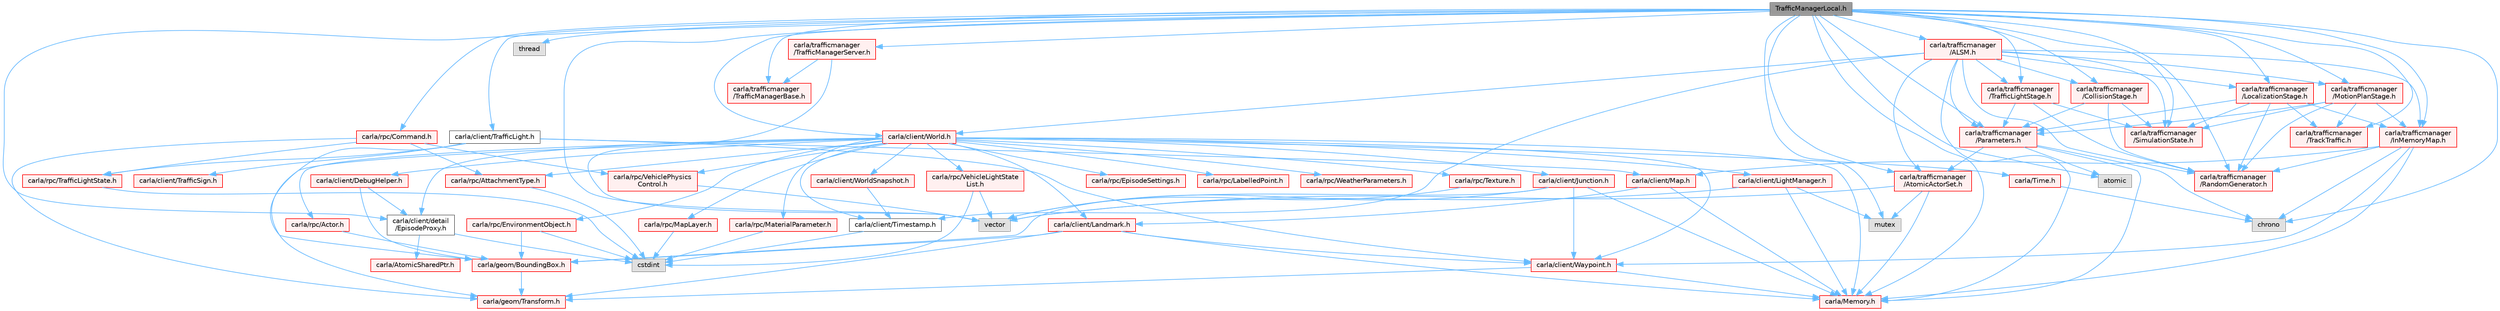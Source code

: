 digraph "TrafficManagerLocal.h"
{
 // INTERACTIVE_SVG=YES
 // LATEX_PDF_SIZE
  bgcolor="transparent";
  edge [fontname=Helvetica,fontsize=10,labelfontname=Helvetica,labelfontsize=10];
  node [fontname=Helvetica,fontsize=10,shape=box,height=0.2,width=0.4];
  Node1 [id="Node000001",label="TrafficManagerLocal.h",height=0.2,width=0.4,color="gray40", fillcolor="grey60", style="filled", fontcolor="black",tooltip=" "];
  Node1 -> Node2 [id="edge1_Node000001_Node000002",color="steelblue1",style="solid",tooltip=" "];
  Node2 [id="Node000002",label="atomic",height=0.2,width=0.4,color="grey60", fillcolor="#E0E0E0", style="filled",tooltip=" "];
  Node1 -> Node3 [id="edge2_Node000001_Node000003",color="steelblue1",style="solid",tooltip=" "];
  Node3 [id="Node000003",label="chrono",height=0.2,width=0.4,color="grey60", fillcolor="#E0E0E0", style="filled",tooltip=" "];
  Node1 -> Node4 [id="edge3_Node000001_Node000004",color="steelblue1",style="solid",tooltip=" "];
  Node4 [id="Node000004",label="mutex",height=0.2,width=0.4,color="grey60", fillcolor="#E0E0E0", style="filled",tooltip=" "];
  Node1 -> Node5 [id="edge4_Node000001_Node000005",color="steelblue1",style="solid",tooltip=" "];
  Node5 [id="Node000005",label="thread",height=0.2,width=0.4,color="grey60", fillcolor="#E0E0E0", style="filled",tooltip=" "];
  Node1 -> Node6 [id="edge5_Node000001_Node000006",color="steelblue1",style="solid",tooltip=" "];
  Node6 [id="Node000006",label="vector",height=0.2,width=0.4,color="grey60", fillcolor="#E0E0E0", style="filled",tooltip=" "];
  Node1 -> Node7 [id="edge6_Node000001_Node000007",color="steelblue1",style="solid",tooltip=" "];
  Node7 [id="Node000007",label="carla/client/detail\l/EpisodeProxy.h",height=0.2,width=0.4,color="grey40", fillcolor="white", style="filled",URL="$dc/dc2/EpisodeProxy_8h.html",tooltip=" "];
  Node7 -> Node8 [id="edge7_Node000007_Node000008",color="steelblue1",style="solid",tooltip=" "];
  Node8 [id="Node000008",label="carla/AtomicSharedPtr.h",height=0.2,width=0.4,color="red", fillcolor="#FFF0F0", style="filled",URL="$df/de2/AtomicSharedPtr_8h.html",tooltip=" "];
  Node7 -> Node10 [id="edge8_Node000007_Node000010",color="steelblue1",style="solid",tooltip=" "];
  Node10 [id="Node000010",label="cstdint",height=0.2,width=0.4,color="grey60", fillcolor="#E0E0E0", style="filled",tooltip=" "];
  Node1 -> Node11 [id="edge9_Node000001_Node000011",color="steelblue1",style="solid",tooltip=" "];
  Node11 [id="Node000011",label="carla/client/TrafficLight.h",height=0.2,width=0.4,color="grey40", fillcolor="white", style="filled",URL="$d5/d9e/TrafficLight_8h.html",tooltip=" "];
  Node11 -> Node12 [id="edge10_Node000011_Node000012",color="steelblue1",style="solid",tooltip=" "];
  Node12 [id="Node000012",label="carla/client/TrafficSign.h",height=0.2,width=0.4,color="red", fillcolor="#FFF0F0", style="filled",URL="$d6/d83/TrafficSign_8h.html",tooltip=" "];
  Node11 -> Node107 [id="edge11_Node000011_Node000107",color="steelblue1",style="solid",tooltip=" "];
  Node107 [id="Node000107",label="carla/rpc/TrafficLightState.h",height=0.2,width=0.4,color="red", fillcolor="#FFF0F0", style="filled",URL="$d1/d16/LibCarla_2source_2carla_2rpc_2TrafficLightState_8h.html",tooltip=" "];
  Node107 -> Node10 [id="edge12_Node000107_Node000010",color="steelblue1",style="solid",tooltip=" "];
  Node11 -> Node64 [id="edge13_Node000011_Node000064",color="steelblue1",style="solid",tooltip=" "];
  Node64 [id="Node000064",label="carla/client/Waypoint.h",height=0.2,width=0.4,color="red", fillcolor="#FFF0F0", style="filled",URL="$d0/d47/client_2Waypoint_8h.html",tooltip=" "];
  Node64 -> Node18 [id="edge14_Node000064_Node000018",color="steelblue1",style="solid",tooltip=" "];
  Node18 [id="Node000018",label="carla/Memory.h",height=0.2,width=0.4,color="red", fillcolor="#FFF0F0", style="filled",URL="$de/d5c/Memory_8h.html",tooltip=" "];
  Node64 -> Node39 [id="edge15_Node000064_Node000039",color="steelblue1",style="solid",tooltip=" "];
  Node39 [id="Node000039",label="carla/geom/Transform.h",height=0.2,width=0.4,color="red", fillcolor="#FFF0F0", style="filled",URL="$de/d17/geom_2Transform_8h.html",tooltip=" "];
  Node11 -> Node177 [id="edge16_Node000011_Node000177",color="steelblue1",style="solid",tooltip=" "];
  Node177 [id="Node000177",label="carla/client/Map.h",height=0.2,width=0.4,color="red", fillcolor="#FFF0F0", style="filled",URL="$d4/d9d/client_2Map_8h.html",tooltip=" "];
  Node177 -> Node18 [id="edge17_Node000177_Node000018",color="steelblue1",style="solid",tooltip=" "];
  Node177 -> Node63 [id="edge18_Node000177_Node000063",color="steelblue1",style="solid",tooltip=" "];
  Node63 [id="Node000063",label="carla/client/Landmark.h",height=0.2,width=0.4,color="red", fillcolor="#FFF0F0", style="filled",URL="$db/d18/Landmark_8h.html",tooltip=" "];
  Node63 -> Node18 [id="edge19_Node000063_Node000018",color="steelblue1",style="solid",tooltip=" "];
  Node63 -> Node64 [id="edge20_Node000063_Node000064",color="steelblue1",style="solid",tooltip=" "];
  Node63 -> Node39 [id="edge21_Node000063_Node000039",color="steelblue1",style="solid",tooltip=" "];
  Node63 -> Node29 [id="edge22_Node000063_Node000029",color="steelblue1",style="solid",tooltip=" "];
  Node29 [id="Node000029",label="carla/geom/BoundingBox.h",height=0.2,width=0.4,color="red", fillcolor="#FFF0F0", style="filled",URL="$d2/dfe/LibCarla_2source_2carla_2geom_2BoundingBox_8h.html",tooltip=" "];
  Node29 -> Node39 [id="edge23_Node000029_Node000039",color="steelblue1",style="solid",tooltip=" "];
  Node11 -> Node29 [id="edge24_Node000011_Node000029",color="steelblue1",style="solid",tooltip=" "];
  Node1 -> Node25 [id="edge25_Node000001_Node000025",color="steelblue1",style="solid",tooltip=" "];
  Node25 [id="Node000025",label="carla/client/World.h",height=0.2,width=0.4,color="red", fillcolor="#FFF0F0", style="filled",URL="$dd/d5b/World_8h.html",tooltip=" "];
  Node25 -> Node18 [id="edge26_Node000025_Node000018",color="steelblue1",style="solid",tooltip=" "];
  Node25 -> Node26 [id="edge27_Node000025_Node000026",color="steelblue1",style="solid",tooltip=" "];
  Node26 [id="Node000026",label="carla/Time.h",height=0.2,width=0.4,color="red", fillcolor="#FFF0F0", style="filled",URL="$d2/d33/Time_8h.html",tooltip=" "];
  Node26 -> Node3 [id="edge28_Node000026_Node000003",color="steelblue1",style="solid",tooltip=" "];
  Node25 -> Node28 [id="edge29_Node000025_Node000028",color="steelblue1",style="solid",tooltip=" "];
  Node28 [id="Node000028",label="carla/client/DebugHelper.h",height=0.2,width=0.4,color="red", fillcolor="#FFF0F0", style="filled",URL="$d1/dbe/DebugHelper_8h.html",tooltip=" "];
  Node28 -> Node7 [id="edge30_Node000028_Node000007",color="steelblue1",style="solid",tooltip=" "];
  Node28 -> Node29 [id="edge31_Node000028_Node000029",color="steelblue1",style="solid",tooltip=" "];
  Node25 -> Node63 [id="edge32_Node000025_Node000063",color="steelblue1",style="solid",tooltip=" "];
  Node25 -> Node64 [id="edge33_Node000025_Node000064",color="steelblue1",style="solid",tooltip=" "];
  Node25 -> Node90 [id="edge34_Node000025_Node000090",color="steelblue1",style="solid",tooltip=" "];
  Node90 [id="Node000090",label="carla/client/Junction.h",height=0.2,width=0.4,color="red", fillcolor="#FFF0F0", style="filled",URL="$dd/d55/client_2Junction_8h.html",tooltip=" "];
  Node90 -> Node18 [id="edge35_Node000090_Node000018",color="steelblue1",style="solid",tooltip=" "];
  Node90 -> Node29 [id="edge36_Node000090_Node000029",color="steelblue1",style="solid",tooltip=" "];
  Node90 -> Node64 [id="edge37_Node000090_Node000064",color="steelblue1",style="solid",tooltip=" "];
  Node90 -> Node6 [id="edge38_Node000090_Node000006",color="steelblue1",style="solid",tooltip=" "];
  Node25 -> Node94 [id="edge39_Node000025_Node000094",color="steelblue1",style="solid",tooltip=" "];
  Node94 [id="Node000094",label="carla/client/LightManager.h",height=0.2,width=0.4,color="red", fillcolor="#FFF0F0", style="filled",URL="$dd/d9a/LightManager_8h.html",tooltip=" "];
  Node94 -> Node4 [id="edge40_Node000094_Node000004",color="steelblue1",style="solid",tooltip=" "];
  Node94 -> Node6 [id="edge41_Node000094_Node000006",color="steelblue1",style="solid",tooltip=" "];
  Node94 -> Node18 [id="edge42_Node000094_Node000018",color="steelblue1",style="solid",tooltip=" "];
  Node25 -> Node100 [id="edge43_Node000025_Node000100",color="steelblue1",style="solid",tooltip=" "];
  Node100 [id="Node000100",label="carla/client/Timestamp.h",height=0.2,width=0.4,color="grey40", fillcolor="white", style="filled",URL="$d7/d66/Timestamp_8h.html",tooltip=" "];
  Node100 -> Node10 [id="edge44_Node000100_Node000010",color="steelblue1",style="solid",tooltip=" "];
  Node25 -> Node101 [id="edge45_Node000025_Node000101",color="steelblue1",style="solid",tooltip=" "];
  Node101 [id="Node000101",label="carla/client/WorldSnapshot.h",height=0.2,width=0.4,color="red", fillcolor="#FFF0F0", style="filled",URL="$df/d11/WorldSnapshot_8h.html",tooltip=" "];
  Node101 -> Node100 [id="edge46_Node000101_Node000100",color="steelblue1",style="solid",tooltip=" "];
  Node25 -> Node7 [id="edge47_Node000025_Node000007",color="steelblue1",style="solid",tooltip=" "];
  Node25 -> Node39 [id="edge48_Node000025_Node000039",color="steelblue1",style="solid",tooltip=" "];
  Node25 -> Node130 [id="edge49_Node000025_Node000130",color="steelblue1",style="solid",tooltip=" "];
  Node130 [id="Node000130",label="carla/rpc/Actor.h",height=0.2,width=0.4,color="red", fillcolor="#FFF0F0", style="filled",URL="$d8/d73/rpc_2Actor_8h.html",tooltip=" "];
  Node130 -> Node29 [id="edge50_Node000130_Node000029",color="steelblue1",style="solid",tooltip=" "];
  Node25 -> Node147 [id="edge51_Node000025_Node000147",color="steelblue1",style="solid",tooltip=" "];
  Node147 [id="Node000147",label="carla/rpc/AttachmentType.h",height=0.2,width=0.4,color="red", fillcolor="#FFF0F0", style="filled",URL="$d9/df7/AttachmentType_8h.html",tooltip=" "];
  Node147 -> Node10 [id="edge52_Node000147_Node000010",color="steelblue1",style="solid",tooltip=" "];
  Node25 -> Node148 [id="edge53_Node000025_Node000148",color="steelblue1",style="solid",tooltip=" "];
  Node148 [id="Node000148",label="carla/rpc/EpisodeSettings.h",height=0.2,width=0.4,color="red", fillcolor="#FFF0F0", style="filled",URL="$db/df7/LibCarla_2source_2carla_2rpc_2EpisodeSettings_8h.html",tooltip=" "];
  Node25 -> Node153 [id="edge54_Node000025_Node000153",color="steelblue1",style="solid",tooltip=" "];
  Node153 [id="Node000153",label="carla/rpc/EnvironmentObject.h",height=0.2,width=0.4,color="red", fillcolor="#FFF0F0", style="filled",URL="$de/d10/LibCarla_2source_2carla_2rpc_2EnvironmentObject_8h.html",tooltip=" "];
  Node153 -> Node10 [id="edge55_Node000153_Node000010",color="steelblue1",style="solid",tooltip=" "];
  Node153 -> Node29 [id="edge56_Node000153_Node000029",color="steelblue1",style="solid",tooltip=" "];
  Node25 -> Node155 [id="edge57_Node000025_Node000155",color="steelblue1",style="solid",tooltip=" "];
  Node155 [id="Node000155",label="carla/rpc/LabelledPoint.h",height=0.2,width=0.4,color="red", fillcolor="#FFF0F0", style="filled",URL="$d2/dd4/LabelledPoint_8h.html",tooltip=" "];
  Node25 -> Node157 [id="edge58_Node000025_Node000157",color="steelblue1",style="solid",tooltip=" "];
  Node157 [id="Node000157",label="carla/rpc/MapLayer.h",height=0.2,width=0.4,color="red", fillcolor="#FFF0F0", style="filled",URL="$d0/dc2/MapLayer_8h.html",tooltip=" "];
  Node157 -> Node10 [id="edge59_Node000157_Node000010",color="steelblue1",style="solid",tooltip=" "];
  Node25 -> Node158 [id="edge60_Node000025_Node000158",color="steelblue1",style="solid",tooltip=" "];
  Node158 [id="Node000158",label="carla/rpc/VehiclePhysics\lControl.h",height=0.2,width=0.4,color="red", fillcolor="#FFF0F0", style="filled",URL="$d1/d8e/LibCarla_2source_2carla_2rpc_2VehiclePhysicsControl_8h.html",tooltip=" "];
  Node158 -> Node6 [id="edge61_Node000158_Node000006",color="steelblue1",style="solid",tooltip=" "];
  Node25 -> Node165 [id="edge62_Node000025_Node000165",color="steelblue1",style="solid",tooltip=" "];
  Node165 [id="Node000165",label="carla/rpc/WeatherParameters.h",height=0.2,width=0.4,color="red", fillcolor="#FFF0F0", style="filled",URL="$da/d0c/LibCarla_2source_2carla_2rpc_2WeatherParameters_8h.html",tooltip=" "];
  Node25 -> Node168 [id="edge63_Node000025_Node000168",color="steelblue1",style="solid",tooltip=" "];
  Node168 [id="Node000168",label="carla/rpc/VehicleLightState\lList.h",height=0.2,width=0.4,color="red", fillcolor="#FFF0F0", style="filled",URL="$d8/d09/VehicleLightStateList_8h.html",tooltip=" "];
  Node168 -> Node10 [id="edge64_Node000168_Node000010",color="steelblue1",style="solid",tooltip=" "];
  Node168 -> Node6 [id="edge65_Node000168_Node000006",color="steelblue1",style="solid",tooltip=" "];
  Node25 -> Node172 [id="edge66_Node000025_Node000172",color="steelblue1",style="solid",tooltip=" "];
  Node172 [id="Node000172",label="carla/rpc/Texture.h",height=0.2,width=0.4,color="red", fillcolor="#FFF0F0", style="filled",URL="$d9/dbf/Texture_8h.html",tooltip=" "];
  Node172 -> Node6 [id="edge67_Node000172_Node000006",color="steelblue1",style="solid",tooltip=" "];
  Node25 -> Node173 [id="edge68_Node000025_Node000173",color="steelblue1",style="solid",tooltip=" "];
  Node173 [id="Node000173",label="carla/rpc/MaterialParameter.h",height=0.2,width=0.4,color="red", fillcolor="#FFF0F0", style="filled",URL="$d7/d10/MaterialParameter_8h.html",tooltip=" "];
  Node173 -> Node10 [id="edge69_Node000173_Node000010",color="steelblue1",style="solid",tooltip=" "];
  Node1 -> Node18 [id="edge70_Node000001_Node000018",color="steelblue1",style="solid",tooltip=" "];
  Node1 -> Node195 [id="edge71_Node000001_Node000195",color="steelblue1",style="solid",tooltip=" "];
  Node195 [id="Node000195",label="carla/rpc/Command.h",height=0.2,width=0.4,color="red", fillcolor="#FFF0F0", style="filled",URL="$d1/d55/Command_8h.html",tooltip=" "];
  Node195 -> Node39 [id="edge72_Node000195_Node000039",color="steelblue1",style="solid",tooltip=" "];
  Node195 -> Node147 [id="edge73_Node000195_Node000147",color="steelblue1",style="solid",tooltip=" "];
  Node195 -> Node107 [id="edge74_Node000195_Node000107",color="steelblue1",style="solid",tooltip=" "];
  Node195 -> Node158 [id="edge75_Node000195_Node000158",color="steelblue1",style="solid",tooltip=" "];
  Node1 -> Node199 [id="edge76_Node000001_Node000199",color="steelblue1",style="solid",tooltip=" "];
  Node199 [id="Node000199",label="carla/trafficmanager\l/AtomicActorSet.h",height=0.2,width=0.4,color="red", fillcolor="#FFF0F0", style="filled",URL="$dd/dfa/AtomicActorSet_8h.html",tooltip=" "];
  Node199 -> Node4 [id="edge77_Node000199_Node000004",color="steelblue1",style="solid",tooltip=" "];
  Node199 -> Node6 [id="edge78_Node000199_Node000006",color="steelblue1",style="solid",tooltip=" "];
  Node199 -> Node18 [id="edge79_Node000199_Node000018",color="steelblue1",style="solid",tooltip=" "];
  Node1 -> Node200 [id="edge80_Node000001_Node000200",color="steelblue1",style="solid",tooltip=" "];
  Node200 [id="Node000200",label="carla/trafficmanager\l/InMemoryMap.h",height=0.2,width=0.4,color="red", fillcolor="#FFF0F0", style="filled",URL="$d3/d89/InMemoryMap_8h.html",tooltip=" "];
  Node200 -> Node3 [id="edge81_Node000200_Node000003",color="steelblue1",style="solid",tooltip=" "];
  Node200 -> Node177 [id="edge82_Node000200_Node000177",color="steelblue1",style="solid",tooltip=" "];
  Node200 -> Node64 [id="edge83_Node000200_Node000064",color="steelblue1",style="solid",tooltip=" "];
  Node200 -> Node18 [id="edge84_Node000200_Node000018",color="steelblue1",style="solid",tooltip=" "];
  Node200 -> Node201 [id="edge85_Node000200_Node000201",color="steelblue1",style="solid",tooltip=" "];
  Node201 [id="Node000201",label="carla/trafficmanager\l/RandomGenerator.h",height=0.2,width=0.4,color="red", fillcolor="#FFF0F0", style="filled",URL="$db/d7f/RandomGenerator_8h.html",tooltip=" "];
  Node1 -> Node207 [id="edge86_Node000001_Node000207",color="steelblue1",style="solid",tooltip=" "];
  Node207 [id="Node000207",label="carla/trafficmanager\l/Parameters.h",height=0.2,width=0.4,color="red", fillcolor="#FFF0F0", style="filled",URL="$d9/dd7/Parameters_8h.html",tooltip=" "];
  Node207 -> Node2 [id="edge87_Node000207_Node000002",color="steelblue1",style="solid",tooltip=" "];
  Node207 -> Node3 [id="edge88_Node000207_Node000003",color="steelblue1",style="solid",tooltip=" "];
  Node207 -> Node18 [id="edge89_Node000207_Node000018",color="steelblue1",style="solid",tooltip=" "];
  Node207 -> Node199 [id="edge90_Node000207_Node000199",color="steelblue1",style="solid",tooltip=" "];
  Node1 -> Node201 [id="edge91_Node000001_Node000201",color="steelblue1",style="solid",tooltip=" "];
  Node1 -> Node221 [id="edge92_Node000001_Node000221",color="steelblue1",style="solid",tooltip=" "];
  Node221 [id="Node000221",label="carla/trafficmanager\l/SimulationState.h",height=0.2,width=0.4,color="red", fillcolor="#FFF0F0", style="filled",URL="$d5/d3b/SimulationState_8h.html",tooltip=" "];
  Node1 -> Node224 [id="edge93_Node000001_Node000224",color="steelblue1",style="solid",tooltip=" "];
  Node224 [id="Node000224",label="carla/trafficmanager\l/TrackTraffic.h",height=0.2,width=0.4,color="red", fillcolor="#FFF0F0", style="filled",URL="$db/d67/TrackTraffic_8h.html",tooltip=" "];
  Node1 -> Node219 [id="edge94_Node000001_Node000219",color="steelblue1",style="solid",tooltip=" "];
  Node219 [id="Node000219",label="carla/trafficmanager\l/TrafficManagerBase.h",height=0.2,width=0.4,color="red", fillcolor="#FFF0F0", style="filled",URL="$d0/d55/TrafficManagerBase_8h.html",tooltip=" "];
  Node1 -> Node225 [id="edge95_Node000001_Node000225",color="steelblue1",style="solid",tooltip=" "];
  Node225 [id="Node000225",label="carla/trafficmanager\l/TrafficManagerServer.h",height=0.2,width=0.4,color="red", fillcolor="#FFF0F0", style="filled",URL="$d1/da0/TrafficManagerServer_8h.html",tooltip=" "];
  Node225 -> Node6 [id="edge96_Node000225_Node000006",color="steelblue1",style="solid",tooltip=" "];
  Node225 -> Node219 [id="edge97_Node000225_Node000219",color="steelblue1",style="solid",tooltip=" "];
  Node1 -> Node235 [id="edge98_Node000001_Node000235",color="steelblue1",style="solid",tooltip=" "];
  Node235 [id="Node000235",label="carla/trafficmanager\l/ALSM.h",height=0.2,width=0.4,color="red", fillcolor="#FFF0F0", style="filled",URL="$dc/d2c/ALSM_8h.html",tooltip=" "];
  Node235 -> Node100 [id="edge99_Node000235_Node000100",color="steelblue1",style="solid",tooltip=" "];
  Node235 -> Node25 [id="edge100_Node000235_Node000025",color="steelblue1",style="solid",tooltip=" "];
  Node235 -> Node18 [id="edge101_Node000235_Node000018",color="steelblue1",style="solid",tooltip=" "];
  Node235 -> Node199 [id="edge102_Node000235_Node000199",color="steelblue1",style="solid",tooltip=" "];
  Node235 -> Node237 [id="edge103_Node000235_Node000237",color="steelblue1",style="solid",tooltip=" "];
  Node237 [id="Node000237",label="carla/trafficmanager\l/CollisionStage.h",height=0.2,width=0.4,color="red", fillcolor="#FFF0F0", style="filled",URL="$da/d67/CollisionStage_8h.html",tooltip=" "];
  Node237 -> Node207 [id="edge104_Node000237_Node000207",color="steelblue1",style="solid",tooltip=" "];
  Node237 -> Node201 [id="edge105_Node000237_Node000201",color="steelblue1",style="solid",tooltip=" "];
  Node237 -> Node221 [id="edge106_Node000237_Node000221",color="steelblue1",style="solid",tooltip=" "];
  Node235 -> Node200 [id="edge107_Node000235_Node000200",color="steelblue1",style="solid",tooltip=" "];
  Node235 -> Node242 [id="edge108_Node000235_Node000242",color="steelblue1",style="solid",tooltip=" "];
  Node242 [id="Node000242",label="carla/trafficmanager\l/LocalizationStage.h",height=0.2,width=0.4,color="red", fillcolor="#FFF0F0", style="filled",URL="$d9/df4/LocalizationStage_8h.html",tooltip=" "];
  Node242 -> Node200 [id="edge109_Node000242_Node000200",color="steelblue1",style="solid",tooltip=" "];
  Node242 -> Node207 [id="edge110_Node000242_Node000207",color="steelblue1",style="solid",tooltip=" "];
  Node242 -> Node201 [id="edge111_Node000242_Node000201",color="steelblue1",style="solid",tooltip=" "];
  Node242 -> Node224 [id="edge112_Node000242_Node000224",color="steelblue1",style="solid",tooltip=" "];
  Node242 -> Node221 [id="edge113_Node000242_Node000221",color="steelblue1",style="solid",tooltip=" "];
  Node235 -> Node244 [id="edge114_Node000235_Node000244",color="steelblue1",style="solid",tooltip=" "];
  Node244 [id="Node000244",label="carla/trafficmanager\l/MotionPlanStage.h",height=0.2,width=0.4,color="red", fillcolor="#FFF0F0", style="filled",URL="$d3/d00/MotionPlanStage_8h.html",tooltip=" "];
  Node244 -> Node200 [id="edge115_Node000244_Node000200",color="steelblue1",style="solid",tooltip=" "];
  Node244 -> Node207 [id="edge116_Node000244_Node000207",color="steelblue1",style="solid",tooltip=" "];
  Node244 -> Node201 [id="edge117_Node000244_Node000201",color="steelblue1",style="solid",tooltip=" "];
  Node244 -> Node221 [id="edge118_Node000244_Node000221",color="steelblue1",style="solid",tooltip=" "];
  Node244 -> Node224 [id="edge119_Node000244_Node000224",color="steelblue1",style="solid",tooltip=" "];
  Node235 -> Node207 [id="edge120_Node000235_Node000207",color="steelblue1",style="solid",tooltip=" "];
  Node235 -> Node201 [id="edge121_Node000235_Node000201",color="steelblue1",style="solid",tooltip=" "];
  Node235 -> Node221 [id="edge122_Node000235_Node000221",color="steelblue1",style="solid",tooltip=" "];
  Node235 -> Node245 [id="edge123_Node000235_Node000245",color="steelblue1",style="solid",tooltip=" "];
  Node245 [id="Node000245",label="carla/trafficmanager\l/TrafficLightStage.h",height=0.2,width=0.4,color="red", fillcolor="#FFF0F0", style="filled",URL="$d4/d12/TrafficLightStage_8h.html",tooltip=" "];
  Node245 -> Node207 [id="edge124_Node000245_Node000207",color="steelblue1",style="solid",tooltip=" "];
  Node245 -> Node201 [id="edge125_Node000245_Node000201",color="steelblue1",style="solid",tooltip=" "];
  Node245 -> Node221 [id="edge126_Node000245_Node000221",color="steelblue1",style="solid",tooltip=" "];
  Node1 -> Node242 [id="edge127_Node000001_Node000242",color="steelblue1",style="solid",tooltip=" "];
  Node1 -> Node237 [id="edge128_Node000001_Node000237",color="steelblue1",style="solid",tooltip=" "];
  Node1 -> Node245 [id="edge129_Node000001_Node000245",color="steelblue1",style="solid",tooltip=" "];
  Node1 -> Node244 [id="edge130_Node000001_Node000244",color="steelblue1",style="solid",tooltip=" "];
}
